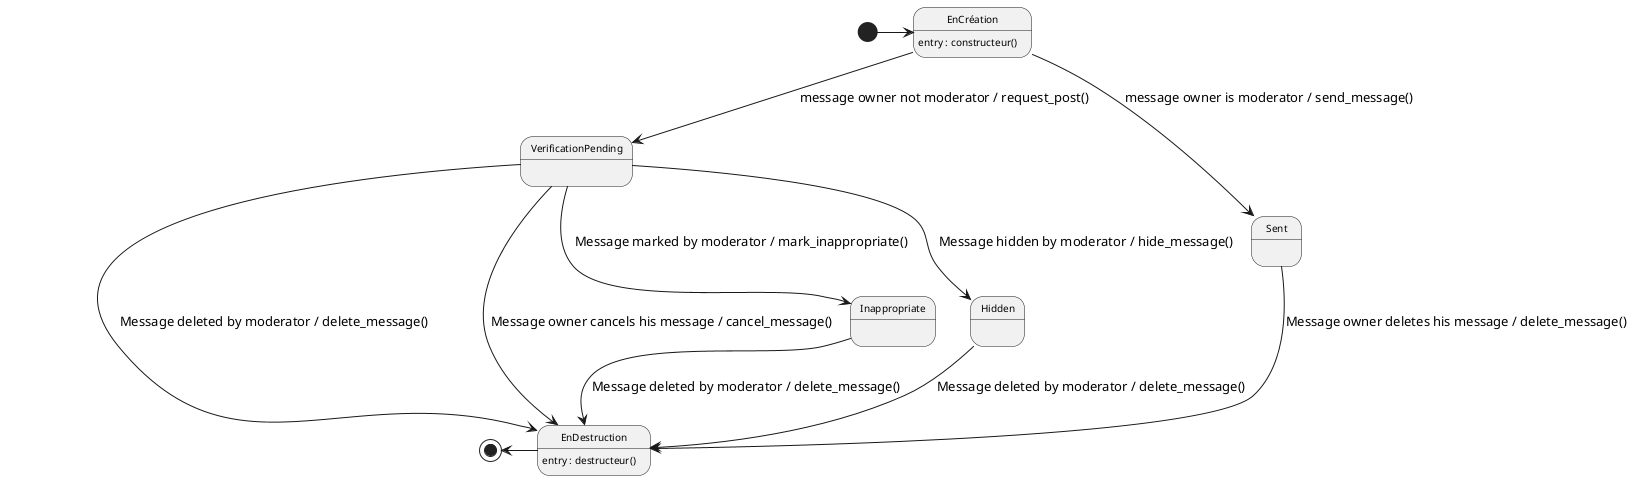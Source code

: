 @startuml

' Configuration charte graphique
' États et transitions
skinparam state {
    FontSize 10
    RoundCorner 10
}

state EnCréation : entry : constructeur()
state EnDestruction : entry : destructeur()

[*] -right-> EnCréation
EnCréation --> VerificationPending: message owner not moderator / request_post()
EnCréation --> Sent: message owner is moderator / send_message()
VerificationPending --> EnDestruction: Message deleted by moderator / delete_message()
VerificationPending --> Inappropriate: Message marked by moderator / mark_inappropriate()
VerificationPending --> Hidden: Message hidden by moderator / hide_message()
VerificationPending --> EnDestruction: Message owner cancels his message / cancel_message()
Hidden              --> EnDestruction: Message deleted by moderator / delete_message()
Inappropriate       --> EnDestruction: Message deleted by moderator / delete_message()
Sent --> EnDestruction: Message owner deletes his message / delete_message()


EnDestruction-left-> [*]

@enduml
